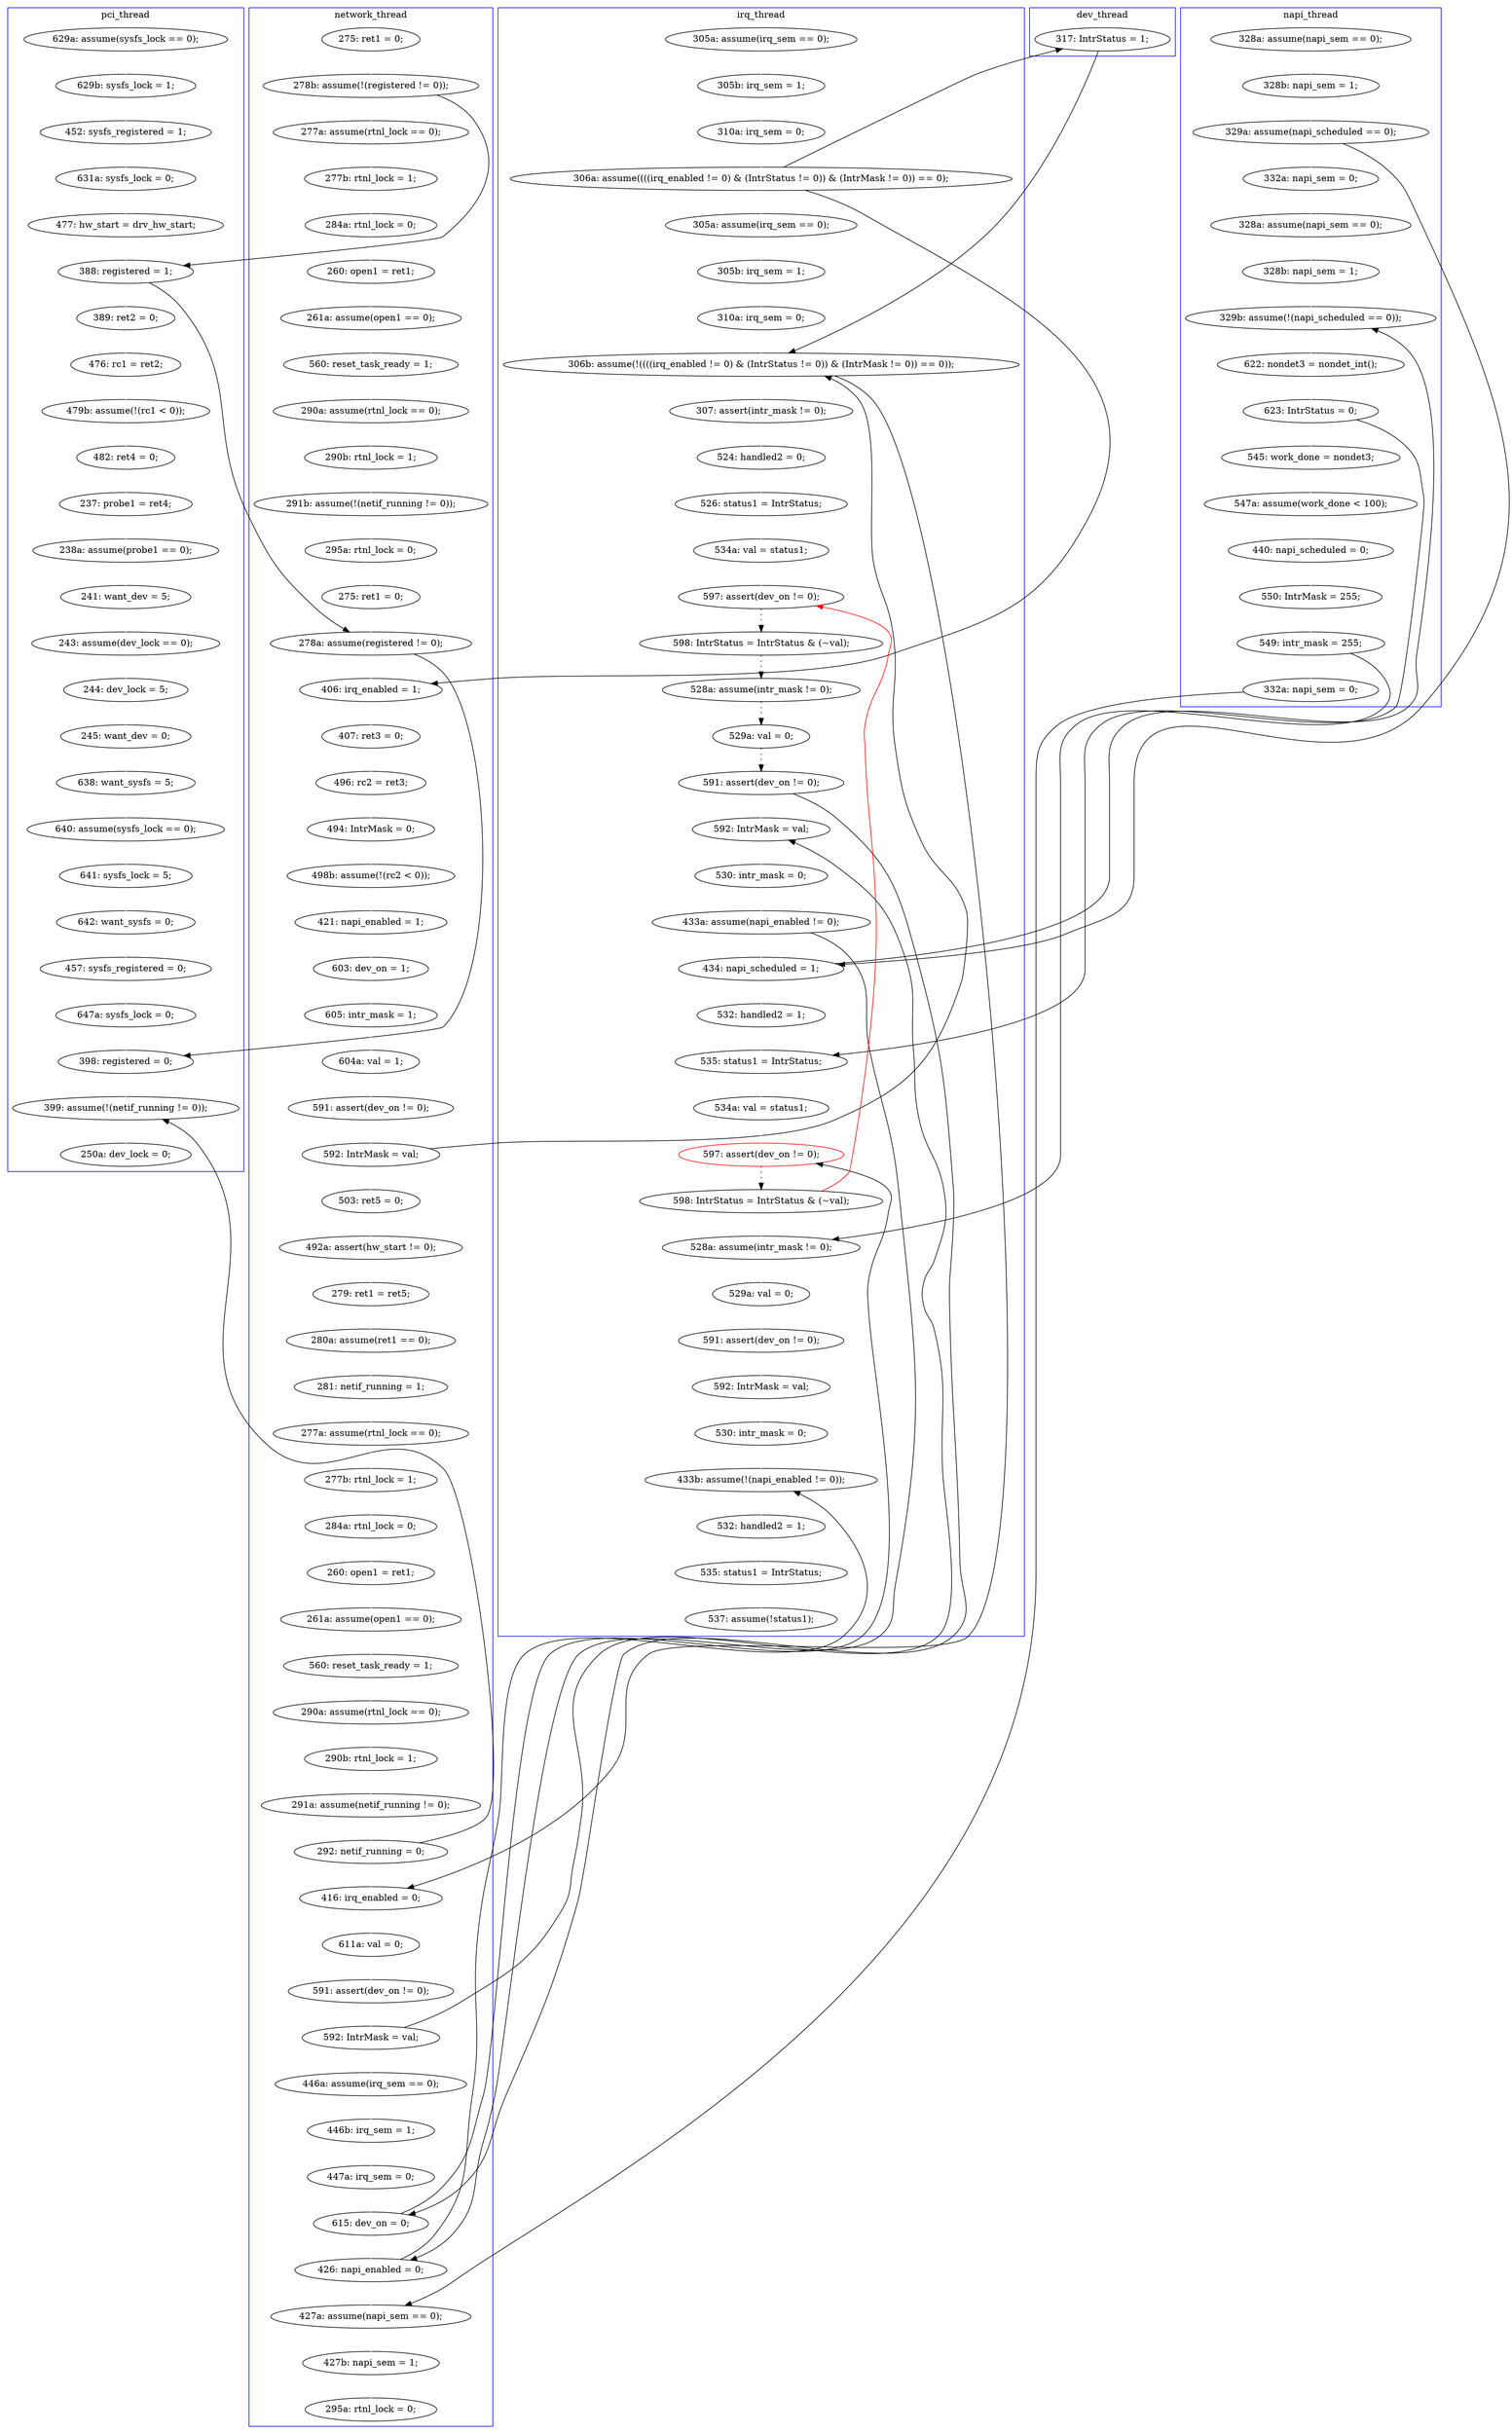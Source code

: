 digraph Counterexample {
	142 -> 143 [color = white, style = solid]
	214 -> 224 [color = white, style = solid]
	94 -> 134 [color = white, style = solid]
	76 -> 77 [color = white, style = solid]
	264 -> 283 [color = black, style = solid, constraint = false]
	30 -> 160 [color = black, style = solid, constraint = false]
	146 -> 151 [color = white, style = solid]
	257 -> 259 [color = white, style = solid]
	261 -> 262 [color = white, style = solid]
	228 -> 229 [color = white, style = solid]
	128 -> 131 [color = white, style = solid]
	30 -> 132 [color = white, style = solid]
	62 -> 66 [color = white, style = solid]
	197 -> 200 [color = white, style = solid]
	195 -> 218 [color = black, style = solid, constraint = false]
	234 -> 264 [color = black, style = solid, constraint = false]
	210 -> 212 [color = white, style = solid]
	188 -> 189 [color = white, style = solid]
	292 -> 296 [color = white, style = solid]
	170 -> 171 [color = white, style = solid]
	131 -> 165 [color = white, style = solid]
	51 -> 197 [color = white, style = solid]
	139 -> 142 [color = white, style = solid]
	77 -> 80 [color = white, style = solid]
	173 -> 174 [color = white, style = solid]
	127 -> 128 [color = white, style = solid]
	279 -> 281 [color = white, style = solid]
	53 -> 54 [color = white, style = solid]
	181 -> 185 [color = white, style = solid]
	100 -> 109 [color = white, style = solid]
	26 -> 27 [color = white, style = solid]
	44 -> 93 [color = black, style = solid, constraint = false]
	152 -> 153 [color = white, style = solid]
	49 -> 51 [color = white, style = solid]
	291 -> 293 [color = white, style = solid]
	225 -> 228 [color = white, style = solid]
	67 -> 69 [color = white, style = solid]
	201 -> 244 [color = white, style = solid]
	174 -> 177 [color = white, style = solid]
	111 -> 113 [color = white, style = solid]
	272 -> 275 [color = white, style = solid]
	115 -> 118 [color = white, style = solid]
	281 -> 290 [color = black, style = solid, constraint = false]
	52 -> 53 [color = white, style = solid]
	169 -> 170 [color = white, style = solid]
	262 -> 264 [color = white, style = solid]
	58 -> 62 [color = white, style = solid]
	125 -> 127 [color = white, style = solid]
	69 -> 90 [color = white, style = solid]
	156 -> 195 [color = white, style = solid]
	224 -> 250 [color = white, style = solid]
	275 -> 278 [color = white, style = solid]
	208 -> 210 [color = white, style = solid]
	134 -> 137 [color = white, style = solid]
	160 -> 195 [color = black, style = solid, constraint = false]
	218 -> 225 [color = white, style = solid]
	145 -> 146 [color = white, style = solid]
	55 -> 58 [color = white, style = solid]
	80 -> 82 [color = white, style = solid]
	212 -> 215 [color = white, style = solid]
	100 -> 250 [color = black, style = solid, constraint = false]
	48 -> 49 [color = white, style = solid]
	298 -> 301 [color = white, style = solid]
	109 -> 110 [color = white, style = solid]
	242 -> 243 [color = white, style = solid]
	278 -> 283 [color = white, style = solid]
	274 -> 279 [color = white, style = solid]
	154 -> 214 [color = white, style = solid]
	113 -> 115 [color = white, style = solid]
	165 -> 166 [color = white, style = solid]
	251 -> 313 [color = white, style = solid]
	235 -> 237 [color = white, style = solid]
	123 -> 124 [color = white, style = solid]
	307 -> 312 [color = white, style = solid]
	93 -> 100 [color = black, style = solid, constraint = false]
	25 -> 26 [color = white, style = solid]
	110 -> 111 [color = white, style = solid]
	291 -> 307 [color = black, style = solid, constraint = false]
	244 -> 257 [color = white, style = solid]
	232 -> 234 [color = black, style = dotted]
	286 -> 290 [color = white, style = solid]
	301 -> 307 [color = white, style = solid]
	215 -> 217 [color = black, style = dotted]
	172 -> 173 [color = white, style = solid]
	151 -> 152 [color = white, style = solid]
	166 -> 169 [color = white, style = solid]
	44 -> 52 [color = white, style = solid]
	312 -> 314 [color = white, style = solid]
	200 -> 201 [color = white, style = solid]
	259 -> 275 [color = black, style = solid, constraint = false]
	189 -> 218 [color = white, style = solid]
	138 -> 139 [color = white, style = solid]
	144 -> 145 [color = white, style = solid]
	296 -> 298 [color = white, style = solid]
	314 -> 315 [color = white, style = solid]
	242 -> 291 [color = black, style = solid, constraint = false]
	51 -> 243 [color = black, style = solid, constraint = false]
	260 -> 261 [color = white, style = solid]
	27 -> 30 [color = white, style = solid]
	293 -> 294 [color = white, style = solid]
	250 -> 251 [color = white, style = solid]
	290 -> 292 [color = white, style = solid]
	93 -> 94 [color = white, style = solid]
	229 -> 260 [color = white, style = solid]
	98 -> 100 [color = white, style = solid]
	237 -> 242 [color = white, style = solid]
	54 -> 55 [color = white, style = solid]
	143 -> 144 [color = white, style = solid]
	133 -> 156 [color = white, style = solid]
	153 -> 154 [color = white, style = solid]
	264 -> 291 [color = white, style = solid]
	177 -> 181 [color = white, style = solid]
	66 -> 67 [color = white, style = solid]
	90 -> 98 [color = white, style = solid]
	132 -> 133 [color = white, style = solid]
	199 -> 208 [color = white, style = solid]
	230 -> 232 [color = black, style = dotted]
	229 -> 235 [color = black, style = solid, constraint = false]
	137 -> 138 [color = white, style = solid]
	268 -> 274 [color = white, style = solid]
	30 -> 109 [color = black, style = solid, constraint = false]
	171 -> 172 [color = white, style = solid]
	118 -> 123 [color = white, style = solid]
	84 -> 93 [color = white, style = solid]
	265 -> 268 [color = white, style = solid]
	243 -> 272 [color = white, style = solid]
	281 -> 284 [color = white, style = solid]
	294 -> 302 [color = white, style = solid]
	42 -> 44 [color = white, style = solid]
	185 -> 186 [color = white, style = solid]
	217 -> 230 [color = black, style = dotted]
	189 -> 251 [color = black, style = solid, constraint = false]
	186 -> 188 [color = white, style = solid]
	259 -> 265 [color = white, style = solid]
	82 -> 84 [color = white, style = solid]
	128 -> 195 [color = black, style = solid, constraint = false]
	234 -> 235 [color = white, style = solid]
	284 -> 293 [color = black, style = solid, constraint = false]
	124 -> 125 [color = white, style = solid]
	283 -> 286 [color = black, style = dotted]
	195 -> 199 [color = white, style = solid]
	243 -> 244 [color = black, style = solid, constraint = false]
	286 -> 215 [color = red, style = solid, constraint = false]
	subgraph cluster7 {
		label = dev_thread
		color = blue
		160  [label = "317: IntrStatus = 1;"]
	}
	subgraph cluster3 {
		label = irq_thread
		color = blue
		232  [label = "529a: val = 0;"]
		312  [label = "532: handled2 = 1;"]
		215  [label = "597: assert(dev_on != 0);"]
		208  [label = "524: handled2 = 0;"]
		212  [label = "534a: val = status1;"]
		26  [label = "305b: irq_sem = 1;"]
		278  [label = "534a: val = status1;"]
		298  [label = "592: IntrMask = val;"]
		296  [label = "591: assert(dev_on != 0);"]
		292  [label = "529a: val = 0;"]
		314  [label = "535: status1 = IntrStatus;"]
		242  [label = "433a: assume(napi_enabled != 0);"]
		25  [label = "305a: assume(irq_sem == 0);"]
		286  [label = "598: IntrStatus = IntrStatus & (~val);"]
		290  [label = "528a: assume(intr_mask != 0);"]
		243  [label = "434: napi_scheduled = 1;"]
		30  [label = "306a: assume((((irq_enabled != 0) & (IntrStatus != 0)) & (IntrMask != 0)) == 0);"]
		301  [label = "530: intr_mask = 0;"]
		156  [label = "310a: irq_sem = 0;"]
		132  [label = "305a: assume(irq_sem == 0);"]
		195  [label = "306b: assume(!((((irq_enabled != 0) & (IntrStatus != 0)) & (IntrMask != 0)) == 0));"]
		210  [label = "526: status1 = IntrStatus;"]
		230  [label = "528a: assume(intr_mask != 0);"]
		27  [label = "310a: irq_sem = 0;"]
		199  [label = "307: assert(intr_mask != 0);"]
		133  [label = "305b: irq_sem = 1;"]
		237  [label = "530: intr_mask = 0;"]
		235  [label = "592: IntrMask = val;"]
		234  [label = "591: assert(dev_on != 0);"]
		275  [label = "535: status1 = IntrStatus;"]
		217  [label = "598: IntrStatus = IntrStatus & (~val);"]
		283  [label = "597: assert(dev_on != 0);", color = red]
		272  [label = "532: handled2 = 1;"]
		307  [label = "433b: assume(!(napi_enabled != 0));"]
		315  [label = "537: assume(!status1);"]
	}
	subgraph cluster4 {
		label = napi_thread
		color = blue
		201  [label = "328b: napi_sem = 1;"]
		284  [label = "332a: napi_sem = 0;"]
		279  [label = "550: IntrMask = 255;"]
		265  [label = "545: work_done = nondet3;"]
		274  [label = "440: napi_scheduled = 0;"]
		281  [label = "549: intr_mask = 255;"]
		259  [label = "623: IntrStatus = 0;"]
		200  [label = "328a: assume(napi_sem == 0);"]
		197  [label = "332a: napi_sem = 0;"]
		257  [label = "622: nondet3 = nondet_int();"]
		49  [label = "328b: napi_sem = 1;"]
		48  [label = "328a: assume(napi_sem == 0);"]
		51  [label = "329a: assume(napi_scheduled == 0);"]
		268  [label = "547a: assume(work_done < 100);"]
		244  [label = "329b: assume(!(napi_scheduled == 0));"]
	}
	subgraph cluster2 {
		label = network_thread
		color = blue
		54  [label = "284a: rtnl_lock = 0;"]
		302  [label = "295a: rtnl_lock = 0;"]
		44  [label = "278b: assume(!(registered != 0));"]
		115  [label = "498b: assume(!(rc2 < 0));"]
		127  [label = "591: assert(dev_on != 0);"]
		166  [label = "279: ret1 = ret5;"]
		66  [label = "290a: assume(rtnl_lock == 0);"]
		262  [label = "447a: irq_sem = 0;"]
		62  [label = "560: reset_task_ready = 1;"]
		170  [label = "281: netif_running = 1;"]
		229  [label = "592: IntrMask = val;"]
		128  [label = "592: IntrMask = val;"]
		228  [label = "591: assert(dev_on != 0);"]
		177  [label = "261a: assume(open1 == 0);"]
		293  [label = "427a: assume(napi_sem == 0);"]
		118  [label = "421: napi_enabled = 1;"]
		174  [label = "260: open1 = ret1;"]
		100  [label = "278a: assume(registered != 0);"]
		291  [label = "426: napi_enabled = 0;"]
		225  [label = "611a: val = 0;"]
		171  [label = "277a: assume(rtnl_lock == 0);"]
		69  [label = "291b: assume(!(netif_running != 0));"]
		218  [label = "416: irq_enabled = 0;"]
		110  [label = "407: ret3 = 0;"]
		173  [label = "284a: rtnl_lock = 0;"]
		264  [label = "615: dev_on = 0;"]
		58  [label = "261a: assume(open1 == 0);"]
		188  [label = "291a: assume(netif_running != 0);"]
		165  [label = "492a: assert(hw_start != 0);"]
		125  [label = "604a: val = 1;"]
		55  [label = "260: open1 = ret1;"]
		131  [label = "503: ret5 = 0;"]
		169  [label = "280a: assume(ret1 == 0);"]
		98  [label = "275: ret1 = 0;"]
		189  [label = "292: netif_running = 0;"]
		172  [label = "277b: rtnl_lock = 1;"]
		185  [label = "290a: assume(rtnl_lock == 0);"]
		181  [label = "560: reset_task_ready = 1;"]
		260  [label = "446a: assume(irq_sem == 0);"]
		53  [label = "277b: rtnl_lock = 1;"]
		42  [label = "275: ret1 = 0;"]
		109  [label = "406: irq_enabled = 1;"]
		186  [label = "290b: rtnl_lock = 1;"]
		67  [label = "290b: rtnl_lock = 1;"]
		124  [label = "605: intr_mask = 1;"]
		113  [label = "494: IntrMask = 0;"]
		90  [label = "295a: rtnl_lock = 0;"]
		294  [label = "427b: napi_sem = 1;"]
		123  [label = "603: dev_on = 1;"]
		261  [label = "446b: irq_sem = 1;"]
		52  [label = "277a: assume(rtnl_lock == 0);"]
		111  [label = "496: rc2 = ret3;"]
	}
	subgraph cluster1 {
		label = pci_thread
		color = blue
		139  [label = "237: probe1 = ret4;"]
		138  [label = "482: ret4 = 0;"]
		145  [label = "244: dev_lock = 5;"]
		93  [label = "388: registered = 1;"]
		214  [label = "457: sysfs_registered = 0;"]
		84  [label = "477: hw_start = drv_hw_start;"]
		142  [label = "238a: assume(probe1 == 0);"]
		80  [label = "452: sysfs_registered = 1;"]
		137  [label = "479b: assume(!(rc1 < 0));"]
		151  [label = "638: want_sysfs = 5;"]
		77  [label = "629b: sysfs_lock = 1;"]
		146  [label = "245: want_dev = 0;"]
		251  [label = "399: assume(!(netif_running != 0));"]
		250  [label = "398: registered = 0;"]
		224  [label = "647a: sysfs_lock = 0;"]
		134  [label = "476: rc1 = ret2;"]
		153  [label = "641: sysfs_lock = 5;"]
		76  [label = "629a: assume(sysfs_lock == 0);"]
		152  [label = "640: assume(sysfs_lock == 0);"]
		82  [label = "631a: sysfs_lock = 0;"]
		154  [label = "642: want_sysfs = 0;"]
		144  [label = "243: assume(dev_lock == 0);"]
		143  [label = "241: want_dev = 5;"]
		94  [label = "389: ret2 = 0;"]
		313  [label = "250a: dev_lock = 0;"]
	}
}